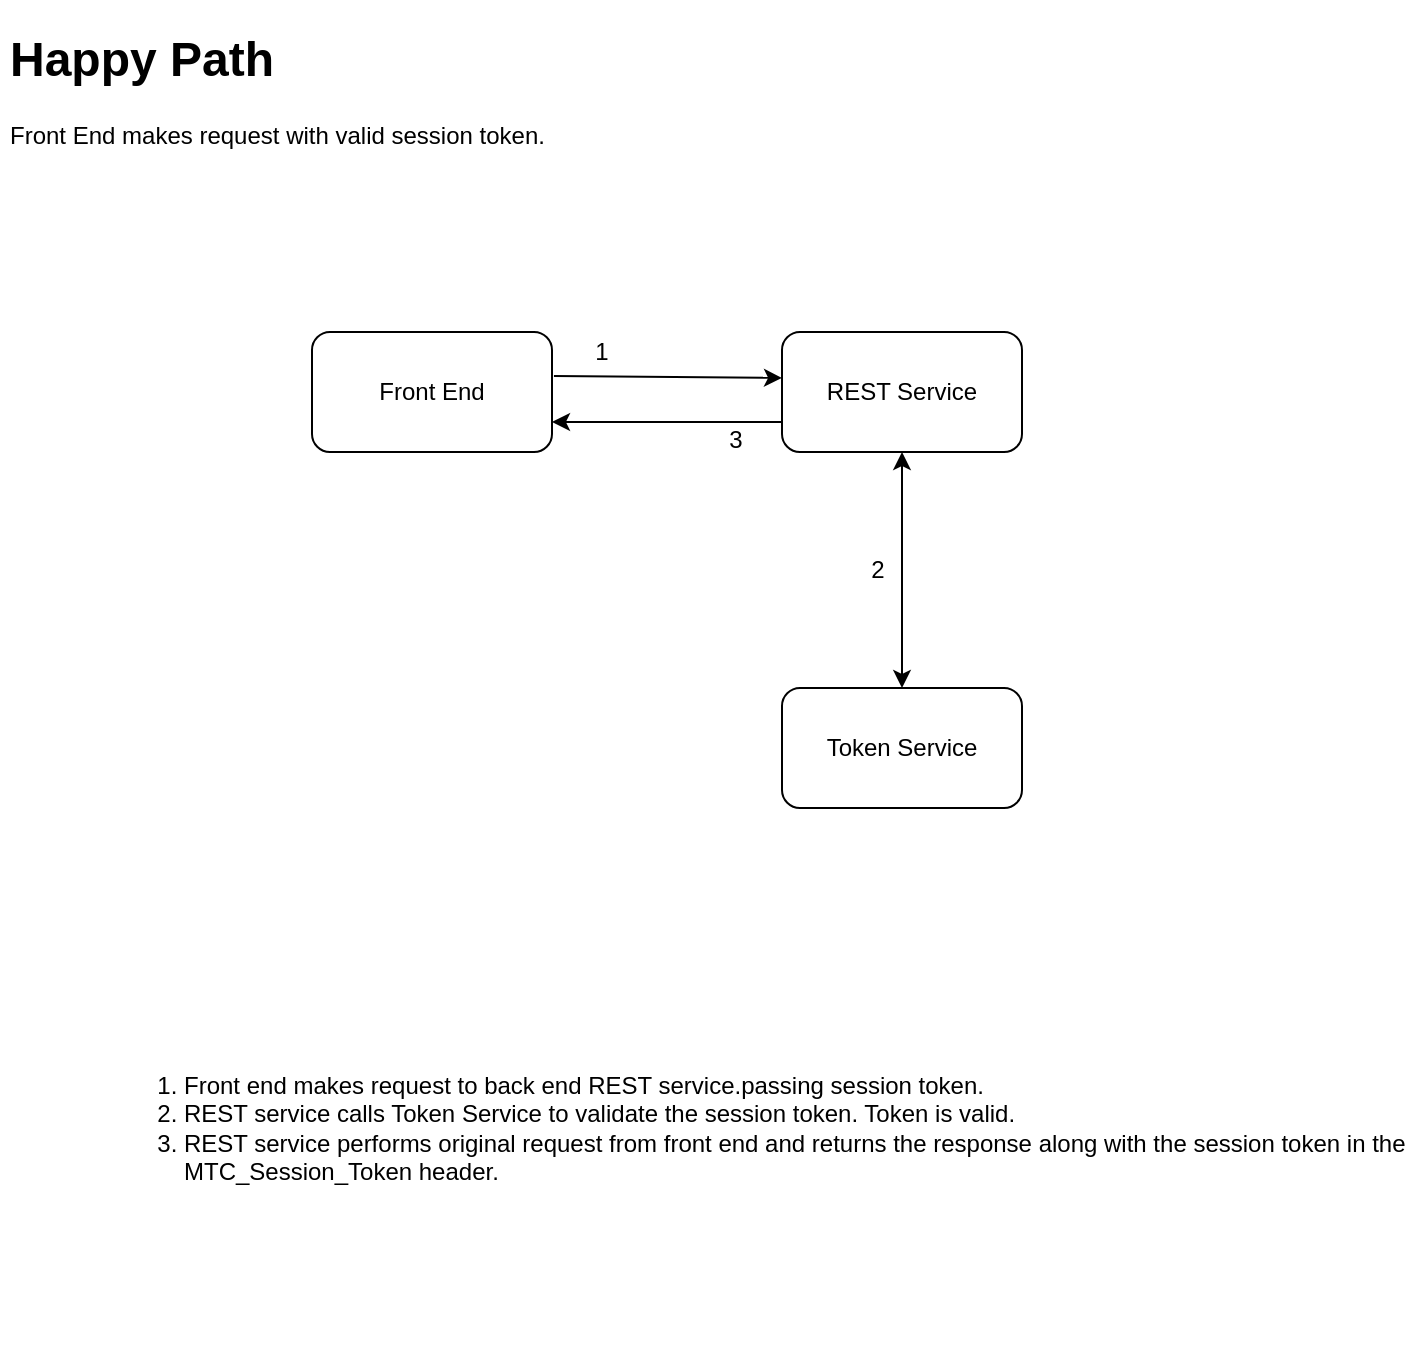 <mxfile version="12.9.1" type="github" pages="6">
  <diagram id="hX7Z7pDQ25rXav-R4XPw" name="Page-1">
    <mxGraphModel dx="1257" dy="589" grid="0" gridSize="10" guides="1" tooltips="1" connect="1" arrows="1" fold="1" page="1" pageScale="1" pageWidth="850" pageHeight="1100" math="0" shadow="0">
      <root>
        <mxCell id="xK-pxaZpcaNck5TdSnGK-0" />
        <mxCell id="xK-pxaZpcaNck5TdSnGK-1" parent="xK-pxaZpcaNck5TdSnGK-0" />
        <mxCell id="LA6kgUto4zAFvb-2sKms-5" value="&lt;ol&gt;&lt;li&gt;Front end makes request to back end REST service.passing session token.&lt;/li&gt;&lt;li&gt;REST service calls Token Service to validate the session token. Token is valid.&lt;/li&gt;&lt;li&gt;REST service performs original request from front end and returns the response along with the session token in the MTC_Session_Token header.&amp;nbsp;&lt;/li&gt;&lt;/ol&gt;" style="text;strokeColor=none;fillColor=none;html=1;whiteSpace=wrap;verticalAlign=middle;overflow=hidden;" vertex="1" parent="xK-pxaZpcaNck5TdSnGK-1">
          <mxGeometry x="102" y="474" width="660" height="221" as="geometry" />
        </mxCell>
        <mxCell id="uzxHXH-I0zbjbkn-Rh6W-1" value="&lt;h1&gt;Happy Path&lt;/h1&gt;&lt;div&gt;Front End makes request with valid session token.&lt;/div&gt;" style="text;html=1;strokeColor=none;fillColor=none;spacing=5;spacingTop=-20;whiteSpace=wrap;overflow=hidden;rounded=0;" vertex="1" parent="xK-pxaZpcaNck5TdSnGK-1">
          <mxGeometry x="52" y="31" width="668" height="120" as="geometry" />
        </mxCell>
        <mxCell id="0Kvgui8aSlXz5B35OlJi-0" value="" style="group" vertex="1" connectable="0" parent="xK-pxaZpcaNck5TdSnGK-1">
          <mxGeometry x="208" y="187" width="355" height="238" as="geometry" />
        </mxCell>
        <mxCell id="LA6kgUto4zAFvb-2sKms-0" value="Front End" style="rounded=1;whiteSpace=wrap;html=1;" vertex="1" parent="0Kvgui8aSlXz5B35OlJi-0">
          <mxGeometry width="120" height="60" as="geometry" />
        </mxCell>
        <mxCell id="LA6kgUto4zAFvb-2sKms-1" value="REST Service" style="rounded=1;whiteSpace=wrap;html=1;" vertex="1" parent="0Kvgui8aSlXz5B35OlJi-0">
          <mxGeometry x="235" width="120" height="60" as="geometry" />
        </mxCell>
        <mxCell id="LA6kgUto4zAFvb-2sKms-2" value="Token Service" style="rounded=1;whiteSpace=wrap;html=1;" vertex="1" parent="0Kvgui8aSlXz5B35OlJi-0">
          <mxGeometry x="235" y="178" width="120" height="60" as="geometry" />
        </mxCell>
        <mxCell id="LA6kgUto4zAFvb-2sKms-4" value="" style="endArrow=classic;html=1;entryX=0;entryY=0.383;entryDx=0;entryDy=0;entryPerimeter=0;exitX=1.008;exitY=0.367;exitDx=0;exitDy=0;exitPerimeter=0;" edge="1" source="LA6kgUto4zAFvb-2sKms-0" target="LA6kgUto4zAFvb-2sKms-1" parent="0Kvgui8aSlXz5B35OlJi-0">
          <mxGeometry width="50" height="50" relative="1" as="geometry">
            <mxPoint x="270" y="190" as="sourcePoint" />
            <mxPoint x="320" y="140" as="targetPoint" />
            <Array as="points" />
          </mxGeometry>
        </mxCell>
        <mxCell id="LA6kgUto4zAFvb-2sKms-6" value="1" style="text;html=1;strokeColor=none;fillColor=none;align=center;verticalAlign=middle;whiteSpace=wrap;rounded=0;" vertex="1" parent="0Kvgui8aSlXz5B35OlJi-0">
          <mxGeometry x="125" width="40" height="20" as="geometry" />
        </mxCell>
        <mxCell id="LA6kgUto4zAFvb-2sKms-25" value="" style="endArrow=classic;html=1;entryX=1;entryY=0.75;entryDx=0;entryDy=0;exitX=0;exitY=0.75;exitDx=0;exitDy=0;" edge="1" source="LA6kgUto4zAFvb-2sKms-1" target="LA6kgUto4zAFvb-2sKms-0" parent="0Kvgui8aSlXz5B35OlJi-0">
          <mxGeometry width="50" height="50" relative="1" as="geometry">
            <mxPoint x="250" y="230" as="sourcePoint" />
            <mxPoint x="300" y="180" as="targetPoint" />
          </mxGeometry>
        </mxCell>
        <mxCell id="LA6kgUto4zAFvb-2sKms-27" value="3" style="text;html=1;strokeColor=none;fillColor=none;align=center;verticalAlign=middle;whiteSpace=wrap;rounded=0;" vertex="1" parent="0Kvgui8aSlXz5B35OlJi-0">
          <mxGeometry x="192" y="44" width="40" height="20" as="geometry" />
        </mxCell>
        <mxCell id="LA6kgUto4zAFvb-2sKms-32" value="" style="group" vertex="1" connectable="0" parent="0Kvgui8aSlXz5B35OlJi-0">
          <mxGeometry x="263" y="109" width="40" height="20" as="geometry" />
        </mxCell>
        <mxCell id="LA6kgUto4zAFvb-2sKms-29" value="2" style="text;html=1;strokeColor=none;fillColor=none;align=center;verticalAlign=middle;whiteSpace=wrap;rounded=0;" vertex="1" parent="LA6kgUto4zAFvb-2sKms-32">
          <mxGeometry width="40" height="20" as="geometry" />
        </mxCell>
        <mxCell id="LA6kgUto4zAFvb-2sKms-20" value="" style="endArrow=classic;startArrow=classic;html=1;exitX=0.5;exitY=0;exitDx=0;exitDy=0;entryX=0.5;entryY=1;entryDx=0;entryDy=0;" edge="1" source="LA6kgUto4zAFvb-2sKms-2" target="LA6kgUto4zAFvb-2sKms-1" parent="0Kvgui8aSlXz5B35OlJi-0">
          <mxGeometry width="50" height="50" relative="1" as="geometry">
            <mxPoint x="504" y="379" as="sourcePoint" />
            <mxPoint x="554" y="329" as="targetPoint" />
          </mxGeometry>
        </mxCell>
      </root>
    </mxGraphModel>
  </diagram>
  <diagram id="O4rin7bdK9JEY1wDee-Q" name="Page-2">
    <mxGraphModel dx="1257" dy="589" grid="1" gridSize="10" guides="1" tooltips="1" connect="1" arrows="1" fold="1" page="1" pageScale="1" pageWidth="850" pageHeight="1100" math="0" shadow="0">
      <root>
        <mxCell id="iUE7A_emLuaThljLKdso-0" />
        <mxCell id="iUE7A_emLuaThljLKdso-1" parent="iUE7A_emLuaThljLKdso-0" />
        <mxCell id="hcPdFpy7kEEmo6dS2rD3-0" value="&lt;ol&gt;&lt;li&gt;REST Service makes request to Token Service to obtain a refresh token passing credentials&lt;/li&gt;&lt;li&gt;Token Service contacts Identity Provider to establish the authenticity of the REST Service.&lt;/li&gt;&lt;li&gt;REST Service authenticates successfully and a refresh token is created and returned to the REST Service.&lt;/li&gt;&lt;/ol&gt;" style="text;strokeColor=none;fillColor=none;html=1;whiteSpace=wrap;verticalAlign=middle;overflow=hidden;" vertex="1" parent="iUE7A_emLuaThljLKdso-1">
          <mxGeometry x="95" y="490" width="660" height="200" as="geometry" />
        </mxCell>
        <mxCell id="Xb91MnzKyJjMcmMXPlFd-11" value="&lt;h1&gt;Refresh Token&lt;/h1&gt;&lt;div&gt;REST Service obtains valid refresh token&lt;/div&gt;" style="text;html=1;strokeColor=none;fillColor=none;spacing=5;spacingTop=-20;whiteSpace=wrap;overflow=hidden;rounded=0;" vertex="1" parent="iUE7A_emLuaThljLKdso-1">
          <mxGeometry x="230" y="30" width="490" height="120" as="geometry" />
        </mxCell>
        <mxCell id="GyndqOYGPeDUBfYIRtxH-35" value="" style="group" vertex="1" connectable="0" parent="iUE7A_emLuaThljLKdso-1">
          <mxGeometry x="210" y="170" width="410" height="260" as="geometry" />
        </mxCell>
        <mxCell id="GyndqOYGPeDUBfYIRtxH-2" value="REST Service" style="rounded=1;whiteSpace=wrap;html=1;" vertex="1" parent="GyndqOYGPeDUBfYIRtxH-35">
          <mxGeometry x="15" width="120" height="60" as="geometry" />
        </mxCell>
        <mxCell id="GyndqOYGPeDUBfYIRtxH-3" value="Token Service" style="rounded=1;whiteSpace=wrap;html=1;" vertex="1" parent="GyndqOYGPeDUBfYIRtxH-35">
          <mxGeometry x="15" y="200" width="120" height="60" as="geometry" />
        </mxCell>
        <mxCell id="GyndqOYGPeDUBfYIRtxH-4" value="Identity Provider" style="rounded=1;whiteSpace=wrap;html=1;" vertex="1" parent="GyndqOYGPeDUBfYIRtxH-35">
          <mxGeometry x="290" y="200" width="120" height="60" as="geometry" />
        </mxCell>
        <mxCell id="GyndqOYGPeDUBfYIRtxH-11" value="" style="group" vertex="1" connectable="0" parent="GyndqOYGPeDUBfYIRtxH-35">
          <mxGeometry x="220" y="210" width="40" height="20" as="geometry" />
        </mxCell>
        <mxCell id="GyndqOYGPeDUBfYIRtxH-12" value="2" style="text;html=1;strokeColor=none;fillColor=none;align=center;verticalAlign=middle;whiteSpace=wrap;rounded=0;" vertex="1" parent="GyndqOYGPeDUBfYIRtxH-11">
          <mxGeometry width="40" height="20" as="geometry" />
        </mxCell>
        <mxCell id="GyndqOYGPeDUBfYIRtxH-15" value="" style="group" vertex="1" connectable="0" parent="GyndqOYGPeDUBfYIRtxH-35">
          <mxGeometry x="149" y="150" width="41" height="50" as="geometry" />
        </mxCell>
        <mxCell id="GyndqOYGPeDUBfYIRtxH-19" value="" style="endArrow=classic;startArrow=classic;html=1;entryX=0;entryY=0.5;entryDx=0;entryDy=0;exitX=1;exitY=0.5;exitDx=0;exitDy=0;" edge="1" parent="GyndqOYGPeDUBfYIRtxH-35" source="GyndqOYGPeDUBfYIRtxH-3" target="GyndqOYGPeDUBfYIRtxH-4">
          <mxGeometry width="50" height="50" relative="1" as="geometry">
            <mxPoint x="90" y="270" as="sourcePoint" />
            <mxPoint x="140" y="220" as="targetPoint" />
          </mxGeometry>
        </mxCell>
        <mxCell id="GyndqOYGPeDUBfYIRtxH-28" value="" style="endArrow=classic;html=1;exitX=0.25;exitY=1;exitDx=0;exitDy=0;entryX=0.25;entryY=0;entryDx=0;entryDy=0;" edge="1" parent="GyndqOYGPeDUBfYIRtxH-35" source="GyndqOYGPeDUBfYIRtxH-2" target="GyndqOYGPeDUBfYIRtxH-3">
          <mxGeometry width="50" height="50" relative="1" as="geometry">
            <mxPoint x="110" y="260" as="sourcePoint" />
            <mxPoint x="160" y="210" as="targetPoint" />
          </mxGeometry>
        </mxCell>
        <mxCell id="GyndqOYGPeDUBfYIRtxH-29" value="" style="endArrow=classic;html=1;entryX=0.75;entryY=1;entryDx=0;entryDy=0;exitX=0.75;exitY=0;exitDx=0;exitDy=0;" edge="1" parent="GyndqOYGPeDUBfYIRtxH-35" source="GyndqOYGPeDUBfYIRtxH-3" target="GyndqOYGPeDUBfYIRtxH-2">
          <mxGeometry width="50" height="50" relative="1" as="geometry">
            <mxPoint x="105" y="190" as="sourcePoint" />
            <mxPoint x="160" y="210" as="targetPoint" />
          </mxGeometry>
        </mxCell>
        <mxCell id="GyndqOYGPeDUBfYIRtxH-30" value="" style="group" vertex="1" connectable="0" parent="GyndqOYGPeDUBfYIRtxH-35">
          <mxGeometry y="70" width="40" height="20" as="geometry" />
        </mxCell>
        <mxCell id="GyndqOYGPeDUBfYIRtxH-31" value="1" style="text;html=1;strokeColor=none;fillColor=none;align=center;verticalAlign=middle;whiteSpace=wrap;rounded=0;" vertex="1" parent="GyndqOYGPeDUBfYIRtxH-30">
          <mxGeometry x="15" width="40" height="20" as="geometry" />
        </mxCell>
        <mxCell id="GyndqOYGPeDUBfYIRtxH-32" value="" style="group" vertex="1" connectable="0" parent="GyndqOYGPeDUBfYIRtxH-35">
          <mxGeometry x="70" y="170" width="40" height="20" as="geometry" />
        </mxCell>
        <mxCell id="GyndqOYGPeDUBfYIRtxH-33" value="3" style="text;html=1;strokeColor=none;fillColor=none;align=center;verticalAlign=middle;whiteSpace=wrap;rounded=0;" vertex="1" parent="GyndqOYGPeDUBfYIRtxH-32">
          <mxGeometry width="40" height="20" as="geometry" />
        </mxCell>
      </root>
    </mxGraphModel>
  </diagram>
  <diagram id="WyOUQ7qlhdTHr7g6AVTs" name="Page-3">
    <mxGraphModel dx="1257" dy="589" grid="1" gridSize="10" guides="1" tooltips="1" connect="1" arrows="1" fold="1" page="1" pageScale="1" pageWidth="850" pageHeight="1100" math="0" shadow="0">
      <root>
        <mxCell id="wpdsV5_guRFGMpg4yvnv-0" />
        <mxCell id="wpdsV5_guRFGMpg4yvnv-1" parent="wpdsV5_guRFGMpg4yvnv-0" />
        <mxCell id="gKL78CxTFTfL4P0MDjZY-0" value="&lt;h1&gt;Session Token&lt;/h1&gt;&lt;div&gt;REST Service obtains valid session token on the client&#39;s behalf&lt;/div&gt;" style="text;html=1;strokeColor=none;fillColor=none;spacing=5;spacingTop=-20;whiteSpace=wrap;overflow=hidden;rounded=0;" vertex="1" parent="wpdsV5_guRFGMpg4yvnv-1">
          <mxGeometry x="185" y="40" width="490" height="120" as="geometry" />
        </mxCell>
        <mxCell id="gKL78CxTFTfL4P0MDjZY-15" value="&lt;ol&gt;&lt;li&gt;REST Service makes request to Token Service to obtain a session token. A valid refresh token must be passed in a header.&lt;/li&gt;&lt;li&gt;Token Service validates the refresh token and a session token is created and returned to the REST Service.&lt;/li&gt;&lt;/ol&gt;" style="text;strokeColor=none;fillColor=none;html=1;whiteSpace=wrap;verticalAlign=middle;overflow=hidden;" vertex="1" parent="wpdsV5_guRFGMpg4yvnv-1">
          <mxGeometry x="50" y="500" width="660" height="200" as="geometry" />
        </mxCell>
        <mxCell id="gKL78CxTFTfL4P0MDjZY-17" value="" style="group" vertex="1" connectable="0" parent="wpdsV5_guRFGMpg4yvnv-1">
          <mxGeometry x="280" y="180" width="190" height="260" as="geometry" />
        </mxCell>
        <mxCell id="gKL78CxTFTfL4P0MDjZY-16" value="" style="group" vertex="1" connectable="0" parent="gKL78CxTFTfL4P0MDjZY-17">
          <mxGeometry width="190" height="260" as="geometry" />
        </mxCell>
        <mxCell id="gKL78CxTFTfL4P0MDjZY-7" value="" style="group" vertex="1" connectable="0" parent="gKL78CxTFTfL4P0MDjZY-16">
          <mxGeometry x="149" y="150" width="41" height="50" as="geometry" />
        </mxCell>
        <mxCell id="gKL78CxTFTfL4P0MDjZY-20" value="" style="group" vertex="1" connectable="0" parent="gKL78CxTFTfL4P0MDjZY-16">
          <mxGeometry width="135" height="260" as="geometry" />
        </mxCell>
        <mxCell id="gKL78CxTFTfL4P0MDjZY-2" value="REST Service" style="rounded=1;whiteSpace=wrap;html=1;" vertex="1" parent="gKL78CxTFTfL4P0MDjZY-20">
          <mxGeometry x="15" width="120" height="60" as="geometry" />
        </mxCell>
        <mxCell id="gKL78CxTFTfL4P0MDjZY-3" value="Token Service" style="rounded=1;whiteSpace=wrap;html=1;" vertex="1" parent="gKL78CxTFTfL4P0MDjZY-20">
          <mxGeometry x="15" y="200" width="120" height="60" as="geometry" />
        </mxCell>
        <mxCell id="gKL78CxTFTfL4P0MDjZY-9" value="" style="endArrow=classic;html=1;exitX=0.25;exitY=1;exitDx=0;exitDy=0;entryX=0.25;entryY=0;entryDx=0;entryDy=0;" edge="1" parent="gKL78CxTFTfL4P0MDjZY-20" source="gKL78CxTFTfL4P0MDjZY-2" target="gKL78CxTFTfL4P0MDjZY-3">
          <mxGeometry width="50" height="50" relative="1" as="geometry">
            <mxPoint x="110" y="260" as="sourcePoint" />
            <mxPoint x="160" y="210" as="targetPoint" />
          </mxGeometry>
        </mxCell>
        <mxCell id="gKL78CxTFTfL4P0MDjZY-10" value="" style="endArrow=classic;html=1;entryX=0.75;entryY=1;entryDx=0;entryDy=0;exitX=0.75;exitY=0;exitDx=0;exitDy=0;" edge="1" parent="gKL78CxTFTfL4P0MDjZY-20" source="gKL78CxTFTfL4P0MDjZY-3" target="gKL78CxTFTfL4P0MDjZY-2">
          <mxGeometry width="50" height="50" relative="1" as="geometry">
            <mxPoint x="105" y="190" as="sourcePoint" />
            <mxPoint x="160" y="210" as="targetPoint" />
          </mxGeometry>
        </mxCell>
        <mxCell id="gKL78CxTFTfL4P0MDjZY-11" value="" style="group" vertex="1" connectable="0" parent="gKL78CxTFTfL4P0MDjZY-20">
          <mxGeometry y="70" width="40" height="20" as="geometry" />
        </mxCell>
        <mxCell id="gKL78CxTFTfL4P0MDjZY-12" value="1" style="text;html=1;strokeColor=none;fillColor=none;align=center;verticalAlign=middle;whiteSpace=wrap;rounded=0;" vertex="1" parent="gKL78CxTFTfL4P0MDjZY-11">
          <mxGeometry x="15" width="40" height="20" as="geometry" />
        </mxCell>
        <mxCell id="gKL78CxTFTfL4P0MDjZY-18" value="2" style="text;html=1;strokeColor=none;fillColor=none;align=center;verticalAlign=middle;whiteSpace=wrap;rounded=0;" vertex="1" parent="gKL78CxTFTfL4P0MDjZY-20">
          <mxGeometry x="75" y="165" width="40" height="20" as="geometry" />
        </mxCell>
      </root>
    </mxGraphModel>
  </diagram>
  <diagram id="lNh2QNlPb6rdri_yy9rk" name="Page-4">
    <mxGraphModel dx="1257" dy="589" grid="1" gridSize="10" guides="1" tooltips="1" connect="1" arrows="1" fold="1" page="1" pageScale="1" pageWidth="850" pageHeight="1100" math="0" shadow="0">
      <root>
        <mxCell id="BebCYcCg9tAOgy8fdvT2-0" />
        <mxCell id="BebCYcCg9tAOgy8fdvT2-1" parent="BebCYcCg9tAOgy8fdvT2-0" />
        <mxCell id="BebCYcCg9tAOgy8fdvT2-2" value="&lt;ol&gt;&lt;li&gt;Front end makes request to back end REST service.&lt;/li&gt;&lt;li&gt;REST service checks for MTC_Session_Token header. Header is missing.&lt;/li&gt;&lt;li&gt;REST service calls Token Service to get session token passing the refresh token in a header. Token Service returns session token.&lt;/li&gt;&lt;li&gt;REST service performs original request from front end and returns the response along with the session token in the MTC_Session_Token header.&amp;nbsp;&lt;/li&gt;&lt;/ol&gt;" style="text;strokeColor=none;fillColor=none;html=1;whiteSpace=wrap;verticalAlign=middle;overflow=hidden;" vertex="1" parent="BebCYcCg9tAOgy8fdvT2-1">
          <mxGeometry x="278" y="536" width="660" height="170" as="geometry" />
        </mxCell>
        <mxCell id="BebCYcCg9tAOgy8fdvT2-3" value="&lt;h1&gt;Missing Session Token&lt;/h1&gt;&lt;div&gt;Front end makes request without a session token.&amp;nbsp; It is assumed that the front end has already authenticated with the REST Service.&lt;/div&gt;" style="text;html=1;strokeColor=none;fillColor=none;spacing=5;spacingTop=-20;whiteSpace=wrap;overflow=hidden;rounded=0;" vertex="1" parent="BebCYcCg9tAOgy8fdvT2-1">
          <mxGeometry x="260" y="60" width="428" height="120" as="geometry" />
        </mxCell>
        <mxCell id="BebCYcCg9tAOgy8fdvT2-4" value="" style="endArrow=classic;html=1;entryX=0.75;entryY=0;entryDx=0;entryDy=0;" edge="1" target="BebCYcCg9tAOgy8fdvT2-7" parent="BebCYcCg9tAOgy8fdvT2-1">
          <mxGeometry width="50" height="50" relative="1" as="geometry">
            <mxPoint x="573" y="256.0" as="sourcePoint" />
            <mxPoint x="623" y="206" as="targetPoint" />
            <Array as="points">
              <mxPoint x="608" y="206" />
            </Array>
          </mxGeometry>
        </mxCell>
        <mxCell id="BebCYcCg9tAOgy8fdvT2-5" value="" style="group" vertex="1" connectable="0" parent="BebCYcCg9tAOgy8fdvT2-1">
          <mxGeometry x="330" y="219" width="355" height="268" as="geometry" />
        </mxCell>
        <mxCell id="BebCYcCg9tAOgy8fdvT2-6" value="Front End" style="rounded=1;whiteSpace=wrap;html=1;" vertex="1" parent="BebCYcCg9tAOgy8fdvT2-5">
          <mxGeometry y="30" width="120" height="60" as="geometry" />
        </mxCell>
        <mxCell id="BebCYcCg9tAOgy8fdvT2-7" value="REST Service" style="rounded=1;whiteSpace=wrap;html=1;" vertex="1" parent="BebCYcCg9tAOgy8fdvT2-5">
          <mxGeometry x="235" y="30" width="120" height="60" as="geometry" />
        </mxCell>
        <mxCell id="BebCYcCg9tAOgy8fdvT2-8" value="Token Service" style="rounded=1;whiteSpace=wrap;html=1;" vertex="1" parent="BebCYcCg9tAOgy8fdvT2-5">
          <mxGeometry x="235" y="208" width="120" height="60" as="geometry" />
        </mxCell>
        <mxCell id="BebCYcCg9tAOgy8fdvT2-9" value="" style="endArrow=classic;html=1;entryX=0;entryY=0.383;entryDx=0;entryDy=0;entryPerimeter=0;exitX=1.008;exitY=0.367;exitDx=0;exitDy=0;exitPerimeter=0;" edge="1" parent="BebCYcCg9tAOgy8fdvT2-5" source="BebCYcCg9tAOgy8fdvT2-6" target="BebCYcCg9tAOgy8fdvT2-7">
          <mxGeometry width="50" height="50" relative="1" as="geometry">
            <mxPoint x="270" y="220" as="sourcePoint" />
            <mxPoint x="320" y="170" as="targetPoint" />
            <Array as="points" />
          </mxGeometry>
        </mxCell>
        <mxCell id="BebCYcCg9tAOgy8fdvT2-10" value="1" style="text;html=1;strokeColor=none;fillColor=none;align=center;verticalAlign=middle;whiteSpace=wrap;rounded=0;" vertex="1" parent="BebCYcCg9tAOgy8fdvT2-5">
          <mxGeometry x="125" y="33" width="40" height="20" as="geometry" />
        </mxCell>
        <mxCell id="BebCYcCg9tAOgy8fdvT2-11" value="2" style="text;html=1;strokeColor=none;fillColor=none;align=center;verticalAlign=middle;whiteSpace=wrap;rounded=0;" vertex="1" parent="BebCYcCg9tAOgy8fdvT2-5">
          <mxGeometry x="275" width="40" height="20" as="geometry" />
        </mxCell>
        <mxCell id="BebCYcCg9tAOgy8fdvT2-12" value="" style="group" vertex="1" connectable="0" parent="BebCYcCg9tAOgy8fdvT2-5">
          <mxGeometry x="262" y="130" width="40" height="20" as="geometry" />
        </mxCell>
        <mxCell id="BebCYcCg9tAOgy8fdvT2-13" value="3" style="text;html=1;strokeColor=none;fillColor=none;align=center;verticalAlign=middle;whiteSpace=wrap;rounded=0;" vertex="1" parent="BebCYcCg9tAOgy8fdvT2-12">
          <mxGeometry width="40" height="20" as="geometry" />
        </mxCell>
        <mxCell id="BebCYcCg9tAOgy8fdvT2-14" value="" style="endArrow=classic;html=1;entryX=1;entryY=0.75;entryDx=0;entryDy=0;exitX=0;exitY=0.75;exitDx=0;exitDy=0;" edge="1" parent="BebCYcCg9tAOgy8fdvT2-5" source="BebCYcCg9tAOgy8fdvT2-7" target="BebCYcCg9tAOgy8fdvT2-6">
          <mxGeometry width="50" height="50" relative="1" as="geometry">
            <mxPoint x="250" y="260" as="sourcePoint" />
            <mxPoint x="300" y="210" as="targetPoint" />
          </mxGeometry>
        </mxCell>
        <mxCell id="BebCYcCg9tAOgy8fdvT2-15" value="4" style="text;html=1;strokeColor=none;fillColor=none;align=center;verticalAlign=middle;whiteSpace=wrap;rounded=0;" vertex="1" parent="BebCYcCg9tAOgy8fdvT2-5">
          <mxGeometry x="190" y="53" width="40" height="20" as="geometry" />
        </mxCell>
        <mxCell id="BebCYcCg9tAOgy8fdvT2-16" value="" style="endArrow=classic;startArrow=classic;html=1;entryX=0.5;entryY=1;entryDx=0;entryDy=0;exitX=0.5;exitY=0;exitDx=0;exitDy=0;" edge="1" parent="BebCYcCg9tAOgy8fdvT2-5" source="BebCYcCg9tAOgy8fdvT2-8" target="BebCYcCg9tAOgy8fdvT2-7">
          <mxGeometry width="50" height="50" relative="1" as="geometry">
            <mxPoint x="285" y="250" as="sourcePoint" />
            <mxPoint x="335" y="200" as="targetPoint" />
          </mxGeometry>
        </mxCell>
      </root>
    </mxGraphModel>
  </diagram>
  <diagram id="a1t-vFGj26-b9mch09gw" name="Page-5">
    <mxGraphModel dx="1048" dy="491" grid="1" gridSize="10" guides="1" tooltips="1" connect="1" arrows="1" fold="1" page="1" pageScale="1" pageWidth="850" pageHeight="1100" math="0" shadow="0">
      <root>
        <mxCell id="q4DHuXecFfXwJoX9y9qo-0" />
        <mxCell id="q4DHuXecFfXwJoX9y9qo-1" parent="q4DHuXecFfXwJoX9y9qo-0" />
        <mxCell id="q4DHuXecFfXwJoX9y9qo-2" value="&lt;ol&gt;&lt;li&gt;Front end makes request to back end REST service.&lt;/li&gt;&lt;li&gt;REST Service makes call to Token Service to validate the session token. The token has expired.&lt;/li&gt;&lt;li&gt;REST Service makes request to Token Service to obtain a new session token.&lt;/li&gt;&lt;li&gt;REST service performs original request from front end and returns the response along with the new session token in the MTC_Session_Token header.&amp;nbsp;&lt;/li&gt;&lt;/ol&gt;" style="text;strokeColor=none;fillColor=none;html=1;whiteSpace=wrap;verticalAlign=middle;overflow=hidden;" vertex="1" parent="q4DHuXecFfXwJoX9y9qo-1">
          <mxGeometry x="218" y="506" width="660" height="170" as="geometry" />
        </mxCell>
        <mxCell id="q4DHuXecFfXwJoX9y9qo-3" value="&lt;h1&gt;Expired Session Token&lt;/h1&gt;&lt;div&gt;Front end makes request with an expired session token.&amp;nbsp; It is assumed that the front end has already authenticated with the REST Service.&lt;/div&gt;" style="text;html=1;strokeColor=none;fillColor=none;spacing=5;spacingTop=-20;whiteSpace=wrap;overflow=hidden;rounded=0;" vertex="1" parent="q4DHuXecFfXwJoX9y9qo-1">
          <mxGeometry x="200" y="30" width="428" height="120" as="geometry" />
        </mxCell>
        <mxCell id="bQLh43tq0nr8Qm_e457J-3" value="" style="group" vertex="1" connectable="0" parent="q4DHuXecFfXwJoX9y9qo-1">
          <mxGeometry x="270" y="219" width="355" height="238" as="geometry" />
        </mxCell>
        <mxCell id="q4DHuXecFfXwJoX9y9qo-6" value="Front End" style="rounded=1;whiteSpace=wrap;html=1;" vertex="1" parent="bQLh43tq0nr8Qm_e457J-3">
          <mxGeometry width="120" height="60" as="geometry" />
        </mxCell>
        <mxCell id="q4DHuXecFfXwJoX9y9qo-7" value="REST Service" style="rounded=1;whiteSpace=wrap;html=1;" vertex="1" parent="bQLh43tq0nr8Qm_e457J-3">
          <mxGeometry x="235" width="120" height="60" as="geometry" />
        </mxCell>
        <mxCell id="q4DHuXecFfXwJoX9y9qo-8" value="Token Service" style="rounded=1;whiteSpace=wrap;html=1;" vertex="1" parent="bQLh43tq0nr8Qm_e457J-3">
          <mxGeometry x="235" y="178" width="120" height="60" as="geometry" />
        </mxCell>
        <mxCell id="q4DHuXecFfXwJoX9y9qo-9" value="" style="endArrow=classic;html=1;entryX=0;entryY=0.383;entryDx=0;entryDy=0;entryPerimeter=0;exitX=1.008;exitY=0.367;exitDx=0;exitDy=0;exitPerimeter=0;" edge="1" parent="bQLh43tq0nr8Qm_e457J-3" source="q4DHuXecFfXwJoX9y9qo-6" target="q4DHuXecFfXwJoX9y9qo-7">
          <mxGeometry width="50" height="50" relative="1" as="geometry">
            <mxPoint x="270" y="190" as="sourcePoint" />
            <mxPoint x="320" y="140" as="targetPoint" />
            <Array as="points" />
          </mxGeometry>
        </mxCell>
        <mxCell id="q4DHuXecFfXwJoX9y9qo-10" value="1" style="text;html=1;strokeColor=none;fillColor=none;align=center;verticalAlign=middle;whiteSpace=wrap;rounded=0;" vertex="1" parent="bQLh43tq0nr8Qm_e457J-3">
          <mxGeometry x="125" y="3" width="40" height="20" as="geometry" />
        </mxCell>
        <mxCell id="q4DHuXecFfXwJoX9y9qo-12" value="" style="group" vertex="1" connectable="0" parent="bQLh43tq0nr8Qm_e457J-3">
          <mxGeometry x="235" y="100" width="40" height="20" as="geometry" />
        </mxCell>
        <mxCell id="q4DHuXecFfXwJoX9y9qo-13" value="2" style="text;html=1;strokeColor=none;fillColor=none;align=center;verticalAlign=middle;whiteSpace=wrap;rounded=0;" vertex="1" parent="q4DHuXecFfXwJoX9y9qo-12">
          <mxGeometry width="40" height="20" as="geometry" />
        </mxCell>
        <mxCell id="q4DHuXecFfXwJoX9y9qo-14" value="" style="endArrow=classic;html=1;entryX=1;entryY=0.75;entryDx=0;entryDy=0;exitX=0;exitY=0.75;exitDx=0;exitDy=0;" edge="1" parent="bQLh43tq0nr8Qm_e457J-3" source="q4DHuXecFfXwJoX9y9qo-7" target="q4DHuXecFfXwJoX9y9qo-6">
          <mxGeometry width="50" height="50" relative="1" as="geometry">
            <mxPoint x="250" y="230" as="sourcePoint" />
            <mxPoint x="300" y="180" as="targetPoint" />
          </mxGeometry>
        </mxCell>
        <mxCell id="q4DHuXecFfXwJoX9y9qo-15" value="4" style="text;html=1;strokeColor=none;fillColor=none;align=center;verticalAlign=middle;whiteSpace=wrap;rounded=0;" vertex="1" parent="bQLh43tq0nr8Qm_e457J-3">
          <mxGeometry x="190" y="23" width="40" height="20" as="geometry" />
        </mxCell>
        <mxCell id="q4DHuXecFfXwJoX9y9qo-16" value="" style="endArrow=classic;startArrow=classic;html=1;entryX=0.25;entryY=1;entryDx=0;entryDy=0;exitX=0.25;exitY=0;exitDx=0;exitDy=0;" edge="1" parent="bQLh43tq0nr8Qm_e457J-3" source="q4DHuXecFfXwJoX9y9qo-8" target="q4DHuXecFfXwJoX9y9qo-7">
          <mxGeometry width="50" height="50" relative="1" as="geometry">
            <mxPoint x="285" y="220" as="sourcePoint" />
            <mxPoint x="335" y="170" as="targetPoint" />
          </mxGeometry>
        </mxCell>
        <mxCell id="bQLh43tq0nr8Qm_e457J-0" value="" style="endArrow=classic;startArrow=classic;html=1;entryX=0.25;entryY=1;entryDx=0;entryDy=0;exitX=0.25;exitY=0;exitDx=0;exitDy=0;" edge="1" parent="bQLh43tq0nr8Qm_e457J-3">
          <mxGeometry width="50" height="50" relative="1" as="geometry">
            <mxPoint x="310" y="178" as="sourcePoint" />
            <mxPoint x="310" y="60" as="targetPoint" />
          </mxGeometry>
        </mxCell>
        <mxCell id="bQLh43tq0nr8Qm_e457J-1" value="" style="group" vertex="1" connectable="0" parent="bQLh43tq0nr8Qm_e457J-3">
          <mxGeometry x="280" y="100" width="40" height="20" as="geometry" />
        </mxCell>
        <mxCell id="bQLh43tq0nr8Qm_e457J-2" value="3" style="text;html=1;strokeColor=none;fillColor=none;align=center;verticalAlign=middle;whiteSpace=wrap;rounded=0;" vertex="1" parent="bQLh43tq0nr8Qm_e457J-1">
          <mxGeometry width="40" height="20" as="geometry" />
        </mxCell>
      </root>
    </mxGraphModel>
  </diagram>
  <diagram id="v7oNn9dOw77Xhit6KlZG" name="Page-6">
    <mxGraphModel dx="1257" dy="589" grid="1" gridSize="10" guides="1" tooltips="1" connect="1" arrows="1" fold="1" page="1" pageScale="1" pageWidth="850" pageHeight="1100" math="0" shadow="0">
      <root>
        <mxCell id="A7W6yb4qnOEIeNbxXg5Z-0" />
        <mxCell id="A7W6yb4qnOEIeNbxXg5Z-1" parent="A7W6yb4qnOEIeNbxXg5Z-0" />
        <mxCell id="A7W6yb4qnOEIeNbxXg5Z-2" value="&lt;ol&gt;&lt;li&gt;Front end makes request to back end REST service.&lt;/li&gt;&lt;li&gt;REST Service makes call to Token Service to validate the session token. The token has expired.&lt;/li&gt;&lt;li&gt;REST Service makes request to Token Service to obtain a new session token passing the refresh token in a header. The refresh token has expired.&lt;/li&gt;&lt;li&gt;REST Service calls the Token Service to obtain a new refresh token.&lt;/li&gt;&lt;li&gt;REST Service calls Token Service to get a new session token.&lt;/li&gt;&lt;li&gt;REST service performs original request from front end and returns the response along with the new session token in the MTC_Session_Token header.&amp;nbsp;&lt;/li&gt;&lt;/ol&gt;" style="text;strokeColor=none;fillColor=none;html=1;whiteSpace=wrap;verticalAlign=middle;overflow=hidden;" vertex="1" parent="A7W6yb4qnOEIeNbxXg5Z-1">
          <mxGeometry x="158" y="566" width="660" height="170" as="geometry" />
        </mxCell>
        <mxCell id="A7W6yb4qnOEIeNbxXg5Z-3" value="&lt;h1&gt;Expired Session &amp;amp; Expired Refresh Token&lt;/h1&gt;&lt;div&gt;Front end makes request with an expired session token.&amp;nbsp; The refresh token is also expired. It is assumed that the front end has already authenticated with the REST Service.&lt;/div&gt;" style="text;html=1;strokeColor=none;fillColor=none;spacing=5;spacingTop=-20;whiteSpace=wrap;overflow=hidden;rounded=0;" vertex="1" parent="A7W6yb4qnOEIeNbxXg5Z-1">
          <mxGeometry x="140" y="90" width="428" height="120" as="geometry" />
        </mxCell>
        <mxCell id="A7W6yb4qnOEIeNbxXg5Z-5" value="Front End" style="rounded=1;whiteSpace=wrap;html=1;" vertex="1" parent="A7W6yb4qnOEIeNbxXg5Z-1">
          <mxGeometry x="210" y="279" width="120" height="60" as="geometry" />
        </mxCell>
        <mxCell id="A7W6yb4qnOEIeNbxXg5Z-6" value="REST Service" style="rounded=1;whiteSpace=wrap;html=1;" vertex="1" parent="A7W6yb4qnOEIeNbxXg5Z-1">
          <mxGeometry x="445" y="279" width="120" height="60" as="geometry" />
        </mxCell>
        <mxCell id="A7W6yb4qnOEIeNbxXg5Z-7" value="Token Service" style="rounded=1;whiteSpace=wrap;html=1;" vertex="1" parent="A7W6yb4qnOEIeNbxXg5Z-1">
          <mxGeometry x="445" y="457" width="120" height="60" as="geometry" />
        </mxCell>
        <mxCell id="A7W6yb4qnOEIeNbxXg5Z-8" value="" style="endArrow=classic;html=1;entryX=0;entryY=0.383;entryDx=0;entryDy=0;entryPerimeter=0;exitX=1.008;exitY=0.367;exitDx=0;exitDy=0;exitPerimeter=0;" edge="1" parent="A7W6yb4qnOEIeNbxXg5Z-1" source="A7W6yb4qnOEIeNbxXg5Z-5" target="A7W6yb4qnOEIeNbxXg5Z-6">
          <mxGeometry width="50" height="50" relative="1" as="geometry">
            <mxPoint x="480" y="469" as="sourcePoint" />
            <mxPoint x="530" y="419" as="targetPoint" />
            <Array as="points" />
          </mxGeometry>
        </mxCell>
        <mxCell id="A7W6yb4qnOEIeNbxXg5Z-9" value="1" style="text;html=1;strokeColor=none;fillColor=none;align=center;verticalAlign=middle;whiteSpace=wrap;rounded=0;" vertex="1" parent="A7W6yb4qnOEIeNbxXg5Z-1">
          <mxGeometry x="335" y="282" width="40" height="20" as="geometry" />
        </mxCell>
        <mxCell id="A7W6yb4qnOEIeNbxXg5Z-12" value="" style="endArrow=classic;html=1;entryX=1;entryY=0.75;entryDx=0;entryDy=0;exitX=0;exitY=0.75;exitDx=0;exitDy=0;" edge="1" parent="A7W6yb4qnOEIeNbxXg5Z-1" source="A7W6yb4qnOEIeNbxXg5Z-6" target="A7W6yb4qnOEIeNbxXg5Z-5">
          <mxGeometry width="50" height="50" relative="1" as="geometry">
            <mxPoint x="460" y="509" as="sourcePoint" />
            <mxPoint x="510" y="459" as="targetPoint" />
          </mxGeometry>
        </mxCell>
        <mxCell id="A7W6yb4qnOEIeNbxXg5Z-13" value="6" style="text;html=1;strokeColor=none;fillColor=none;align=center;verticalAlign=middle;whiteSpace=wrap;rounded=0;" vertex="1" parent="A7W6yb4qnOEIeNbxXg5Z-1">
          <mxGeometry x="400" y="302" width="40" height="20" as="geometry" />
        </mxCell>
        <mxCell id="A7W6yb4qnOEIeNbxXg5Z-10" value="" style="group" vertex="1" connectable="0" parent="A7W6yb4qnOEIeNbxXg5Z-1">
          <mxGeometry x="440" y="379" width="40" height="20" as="geometry" />
        </mxCell>
        <mxCell id="A7W6yb4qnOEIeNbxXg5Z-11" value="2" style="text;html=1;strokeColor=none;fillColor=none;align=center;verticalAlign=middle;whiteSpace=wrap;rounded=0;" vertex="1" parent="A7W6yb4qnOEIeNbxXg5Z-10">
          <mxGeometry width="40" height="20" as="geometry" />
        </mxCell>
        <mxCell id="A7W6yb4qnOEIeNbxXg5Z-14" value="" style="endArrow=classic;startArrow=classic;html=1;entryX=0.25;entryY=1;entryDx=0;entryDy=0;exitX=0.25;exitY=0;exitDx=0;exitDy=0;" edge="1" parent="A7W6yb4qnOEIeNbxXg5Z-1" source="A7W6yb4qnOEIeNbxXg5Z-7" target="A7W6yb4qnOEIeNbxXg5Z-6">
          <mxGeometry width="50" height="50" relative="1" as="geometry">
            <mxPoint x="475" y="499" as="sourcePoint" />
            <mxPoint x="525" y="449" as="targetPoint" />
          </mxGeometry>
        </mxCell>
        <mxCell id="A7W6yb4qnOEIeNbxXg5Z-20" value="" style="group" vertex="1" connectable="0" parent="A7W6yb4qnOEIeNbxXg5Z-1">
          <mxGeometry x="500" y="339" height="118" as="geometry" />
        </mxCell>
        <mxCell id="A7W6yb4qnOEIeNbxXg5Z-15" value="" style="endArrow=classic;startArrow=classic;html=1;entryX=0.25;entryY=1;entryDx=0;entryDy=0;exitX=0.25;exitY=0;exitDx=0;exitDy=0;" edge="1" parent="A7W6yb4qnOEIeNbxXg5Z-20">
          <mxGeometry width="50" height="50" relative="1" as="geometry">
            <mxPoint y="118" as="sourcePoint" />
            <mxPoint as="targetPoint" />
          </mxGeometry>
        </mxCell>
        <mxCell id="A7W6yb4qnOEIeNbxXg5Z-21" value="" style="group" vertex="1" connectable="0" parent="A7W6yb4qnOEIeNbxXg5Z-1">
          <mxGeometry x="468" y="379" width="40" height="20" as="geometry" />
        </mxCell>
        <mxCell id="A7W6yb4qnOEIeNbxXg5Z-16" value="" style="group" vertex="1" connectable="0" parent="A7W6yb4qnOEIeNbxXg5Z-21">
          <mxGeometry width="40" height="20" as="geometry" />
        </mxCell>
        <mxCell id="A7W6yb4qnOEIeNbxXg5Z-17" value="3" style="text;html=1;strokeColor=none;fillColor=none;align=center;verticalAlign=middle;whiteSpace=wrap;rounded=0;" vertex="1" parent="A7W6yb4qnOEIeNbxXg5Z-16">
          <mxGeometry width="40" height="20" as="geometry" />
        </mxCell>
        <mxCell id="A7W6yb4qnOEIeNbxXg5Z-22" value="" style="endArrow=classic;startArrow=classic;html=1;entryX=0.25;entryY=1;entryDx=0;entryDy=0;exitX=0.25;exitY=0;exitDx=0;exitDy=0;" edge="1" parent="A7W6yb4qnOEIeNbxXg5Z-1">
          <mxGeometry width="50" height="50" relative="1" as="geometry">
            <mxPoint x="530" y="457" as="sourcePoint" />
            <mxPoint x="530" y="339" as="targetPoint" />
          </mxGeometry>
        </mxCell>
        <mxCell id="A7W6yb4qnOEIeNbxXg5Z-23" value="" style="group" vertex="1" connectable="0" parent="A7W6yb4qnOEIeNbxXg5Z-1">
          <mxGeometry x="500" y="379" width="40" height="20" as="geometry" />
        </mxCell>
        <mxCell id="A7W6yb4qnOEIeNbxXg5Z-24" value="" style="group" vertex="1" connectable="0" parent="A7W6yb4qnOEIeNbxXg5Z-23">
          <mxGeometry width="40" height="20" as="geometry" />
        </mxCell>
        <mxCell id="A7W6yb4qnOEIeNbxXg5Z-25" value="4" style="text;html=1;strokeColor=none;fillColor=none;align=center;verticalAlign=middle;whiteSpace=wrap;rounded=0;" vertex="1" parent="A7W6yb4qnOEIeNbxXg5Z-24">
          <mxGeometry width="40" height="20" as="geometry" />
        </mxCell>
        <mxCell id="A7W6yb4qnOEIeNbxXg5Z-26" value="" style="endArrow=classic;startArrow=classic;html=1;entryX=0.25;entryY=1;entryDx=0;entryDy=0;exitX=0.25;exitY=0;exitDx=0;exitDy=0;" edge="1" parent="A7W6yb4qnOEIeNbxXg5Z-1">
          <mxGeometry width="50" height="50" relative="1" as="geometry">
            <mxPoint x="550" y="457" as="sourcePoint" />
            <mxPoint x="550" y="339" as="targetPoint" />
          </mxGeometry>
        </mxCell>
        <mxCell id="A7W6yb4qnOEIeNbxXg5Z-28" value="" style="group" vertex="1" connectable="0" parent="A7W6yb4qnOEIeNbxXg5Z-1">
          <mxGeometry x="525" y="379" width="40" height="20" as="geometry" />
        </mxCell>
        <mxCell id="A7W6yb4qnOEIeNbxXg5Z-29" value="" style="group" vertex="1" connectable="0" parent="A7W6yb4qnOEIeNbxXg5Z-28">
          <mxGeometry width="40" height="20" as="geometry" />
        </mxCell>
        <mxCell id="A7W6yb4qnOEIeNbxXg5Z-30" value="5" style="text;html=1;strokeColor=none;fillColor=none;align=center;verticalAlign=middle;whiteSpace=wrap;rounded=0;" vertex="1" parent="A7W6yb4qnOEIeNbxXg5Z-29">
          <mxGeometry width="40" height="20" as="geometry" />
        </mxCell>
      </root>
    </mxGraphModel>
  </diagram>
</mxfile>
